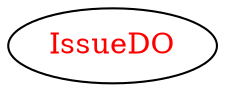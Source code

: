 digraph dependencyGraph {
 concentrate=true;
 ranksep="2.0";
 rankdir="LR"; 
 splines="ortho";
"IssueDO" [fontcolor="red"];
}